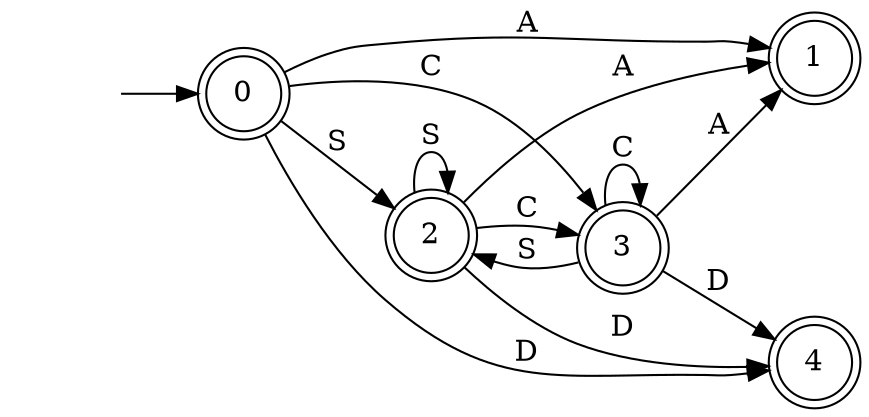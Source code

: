digraph AFD {
    rankdir=LR;
    node [shape = circle];
    0 [shape=doublecircle];
    1 [shape=doublecircle];
    2 [shape=doublecircle];
    3 [shape=doublecircle];
    4 [shape=doublecircle];
    start [shape=plaintext,label=""];
    start -> 0;
    0 -> 1 [label="A"];
    0 -> 2 [label="S"];
    0 -> 3 [label="C"];
    0 -> 4 [label="D"];
    2 -> 1 [label="A"];
    2 -> 2 [label="S"];
    2 -> 3 [label="C"];
    2 -> 4 [label="D"];
    3 -> 1 [label="A"];
    3 -> 2 [label="S"];
    3 -> 3 [label="C"];
    3 -> 4 [label="D"];
}